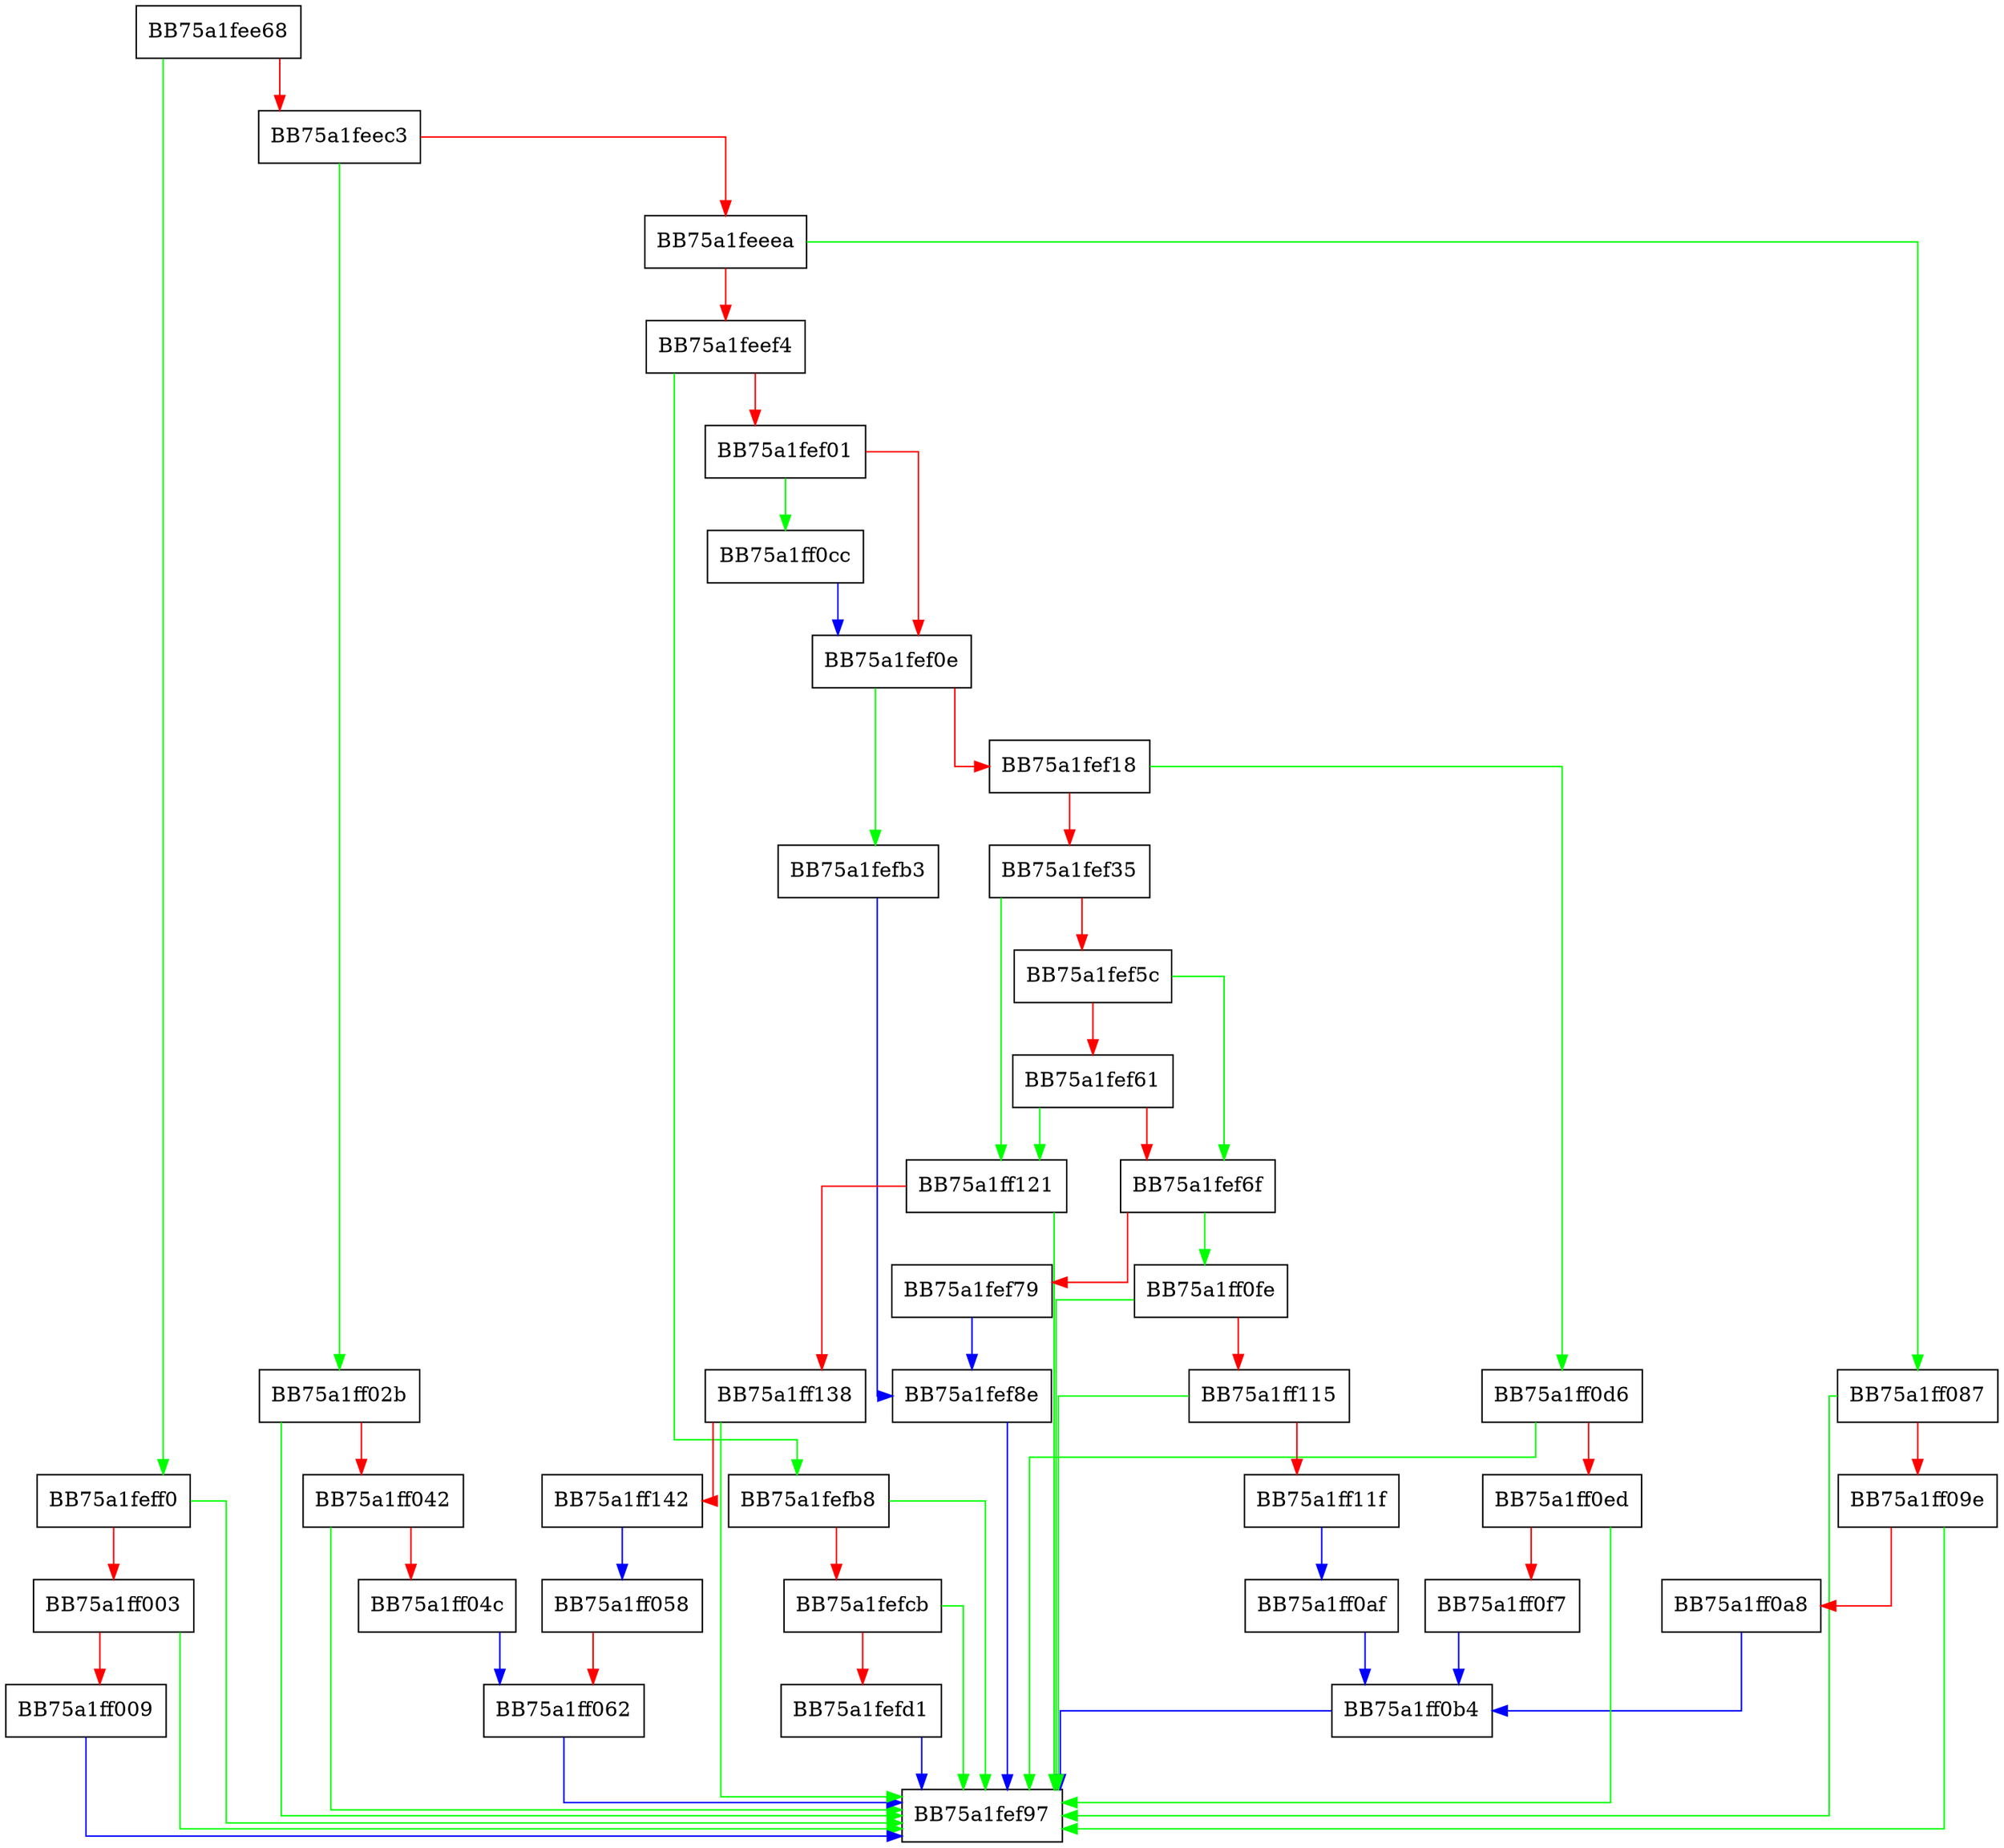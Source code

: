 digraph ConvertStringToProcessID {
  node [shape="box"];
  graph [splines=ortho];
  BB75a1fee68 -> BB75a1feff0 [color="green"];
  BB75a1fee68 -> BB75a1feec3 [color="red"];
  BB75a1feec3 -> BB75a1ff02b [color="green"];
  BB75a1feec3 -> BB75a1feeea [color="red"];
  BB75a1feeea -> BB75a1ff087 [color="green"];
  BB75a1feeea -> BB75a1feef4 [color="red"];
  BB75a1feef4 -> BB75a1fefb8 [color="green"];
  BB75a1feef4 -> BB75a1fef01 [color="red"];
  BB75a1fef01 -> BB75a1ff0cc [color="green"];
  BB75a1fef01 -> BB75a1fef0e [color="red"];
  BB75a1fef0e -> BB75a1fefb3 [color="green"];
  BB75a1fef0e -> BB75a1fef18 [color="red"];
  BB75a1fef18 -> BB75a1ff0d6 [color="green"];
  BB75a1fef18 -> BB75a1fef35 [color="red"];
  BB75a1fef35 -> BB75a1ff121 [color="green"];
  BB75a1fef35 -> BB75a1fef5c [color="red"];
  BB75a1fef5c -> BB75a1fef6f [color="green"];
  BB75a1fef5c -> BB75a1fef61 [color="red"];
  BB75a1fef61 -> BB75a1ff121 [color="green"];
  BB75a1fef61 -> BB75a1fef6f [color="red"];
  BB75a1fef6f -> BB75a1ff0fe [color="green"];
  BB75a1fef6f -> BB75a1fef79 [color="red"];
  BB75a1fef79 -> BB75a1fef8e [color="blue"];
  BB75a1fef8e -> BB75a1fef97 [color="blue"];
  BB75a1fefb3 -> BB75a1fef8e [color="blue"];
  BB75a1fefb8 -> BB75a1fef97 [color="green"];
  BB75a1fefb8 -> BB75a1fefcb [color="red"];
  BB75a1fefcb -> BB75a1fef97 [color="green"];
  BB75a1fefcb -> BB75a1fefd1 [color="red"];
  BB75a1fefd1 -> BB75a1fef97 [color="blue"];
  BB75a1feff0 -> BB75a1fef97 [color="green"];
  BB75a1feff0 -> BB75a1ff003 [color="red"];
  BB75a1ff003 -> BB75a1fef97 [color="green"];
  BB75a1ff003 -> BB75a1ff009 [color="red"];
  BB75a1ff009 -> BB75a1fef97 [color="blue"];
  BB75a1ff02b -> BB75a1fef97 [color="green"];
  BB75a1ff02b -> BB75a1ff042 [color="red"];
  BB75a1ff042 -> BB75a1fef97 [color="green"];
  BB75a1ff042 -> BB75a1ff04c [color="red"];
  BB75a1ff04c -> BB75a1ff062 [color="blue"];
  BB75a1ff058 -> BB75a1ff062 [color="red"];
  BB75a1ff062 -> BB75a1fef97 [color="blue"];
  BB75a1ff087 -> BB75a1fef97 [color="green"];
  BB75a1ff087 -> BB75a1ff09e [color="red"];
  BB75a1ff09e -> BB75a1fef97 [color="green"];
  BB75a1ff09e -> BB75a1ff0a8 [color="red"];
  BB75a1ff0a8 -> BB75a1ff0b4 [color="blue"];
  BB75a1ff0af -> BB75a1ff0b4 [color="blue"];
  BB75a1ff0b4 -> BB75a1fef97 [color="blue"];
  BB75a1ff0cc -> BB75a1fef0e [color="blue"];
  BB75a1ff0d6 -> BB75a1fef97 [color="green"];
  BB75a1ff0d6 -> BB75a1ff0ed [color="red"];
  BB75a1ff0ed -> BB75a1fef97 [color="green"];
  BB75a1ff0ed -> BB75a1ff0f7 [color="red"];
  BB75a1ff0f7 -> BB75a1ff0b4 [color="blue"];
  BB75a1ff0fe -> BB75a1fef97 [color="green"];
  BB75a1ff0fe -> BB75a1ff115 [color="red"];
  BB75a1ff115 -> BB75a1fef97 [color="green"];
  BB75a1ff115 -> BB75a1ff11f [color="red"];
  BB75a1ff11f -> BB75a1ff0af [color="blue"];
  BB75a1ff121 -> BB75a1fef97 [color="green"];
  BB75a1ff121 -> BB75a1ff138 [color="red"];
  BB75a1ff138 -> BB75a1fef97 [color="green"];
  BB75a1ff138 -> BB75a1ff142 [color="red"];
  BB75a1ff142 -> BB75a1ff058 [color="blue"];
}